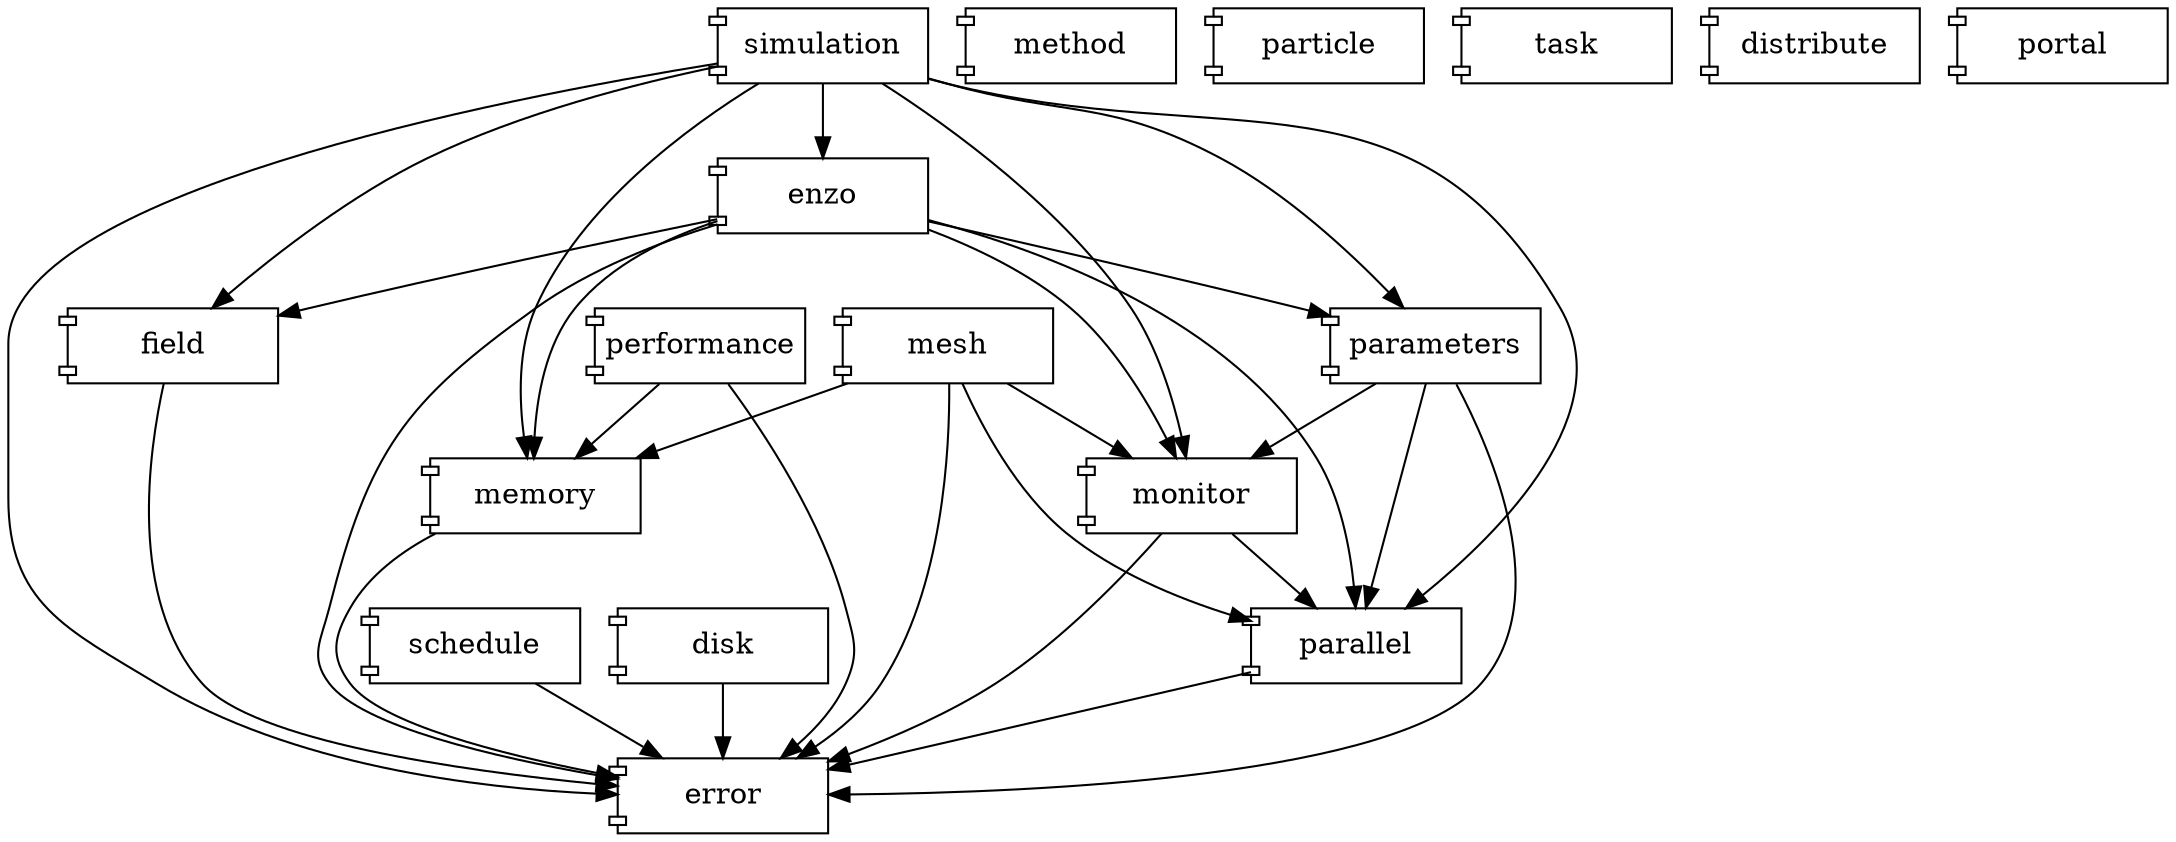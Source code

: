digraph libraries {

   node [ shape=component,fixedsize=true, width=1.4, pos= "7.0,1.0"] enzo;
   node [ shape=component,fixedsize=true, width=1.4, pos= "6.0,1.0"] simulation;
   node [ shape=component,fixedsize=true, width=1.4, pos= "6.0,2.0"] method; 
   node [ shape=component,fixedsize=true, width=1.4, pos= "5.0,1.0"] mesh;
   node [ shape=component,fixedsize=true, width=1.4, pos= "5.0,2.0"]  field; 
   node [ shape=component,fixedsize=true, width=1.4, pos= "5.0,3.0"] particle; 
   node [ shape=component,fixedsize=true, width=1.4, pos= "4.0,1.0"] task; 
   node [ shape=component,fixedsize=true, width=1.4, pos= "4.0,2.0"] distribute; 
   node [ shape=component,fixedsize=true, width=1.4, pos= "4.0,3.0"] schedule; 
   node [ shape=component,fixedsize=true, width=1.4, pos= "3.0,1.0"] disk; 
   node [ shape=component,fixedsize=true, width=1.4, pos= "3.0,2.0"] memory; 
   node [ shape=component,fixedsize=true, width=1.4, pos= "3.0,3.0"] parallel; 
   node [ shape=component,fixedsize=true, width=1.4, pos= "2.0,1.0"] parameters; 
   node [ shape=component,fixedsize=true, width=1.4, pos= "2.0,2.0"] monitor; 
   node [ shape=component,fixedsize=true, width=1.4, pos= "2.0,3.0"] portal; 
   node [ shape=component,fixedsize=true, width=1.4, pos= "1.0,1.0"] performance; 
   node [ shape=component,fixedsize=true, width=1.4, pos= "1.0,2.0" ] error;

   enzo        -> {field error parallel monitor parameters memory};

   simulation  -> {error parameters parallel monitor memory enzo field};
   method      -> {};
   
   mesh        -> {error memory parallel monitor};
   field       -> {error};
   particle    -> {};

   task        -> {};
   distribute  -> {};
   schedule    -> {error};

   disk        -> {error};
   memory      -> {error};
   parallel    -> {error};

   parameters  -> {error parallel  monitor};
   monitor     -> {parallel  error};
   portal      -> {};

   performance -> {error memory};
   error       -> {};


}

